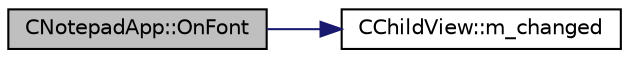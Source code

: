 digraph "CNotepadApp::OnFont"
{
  edge [fontname="Helvetica",fontsize="10",labelfontname="Helvetica",labelfontsize="10"];
  node [fontname="Helvetica",fontsize="10",shape=record];
  rankdir="LR";
  Node6 [label="CNotepadApp::OnFont",height=0.2,width=0.4,color="black", fillcolor="grey75", style="filled", fontcolor="black"];
  Node6 -> Node7 [color="midnightblue",fontsize="10",style="solid",fontname="Helvetica"];
  Node7 [label="CChildView::m_changed",height=0.2,width=0.4,color="black", fillcolor="white", style="filled",URL="$class_c_child_view.html#acff91e8fc8cc40cd1ebe1d24a6be4945",tooltip="当文本内容根据用户的操作有变化的时候调用  操作如下 "];
}
